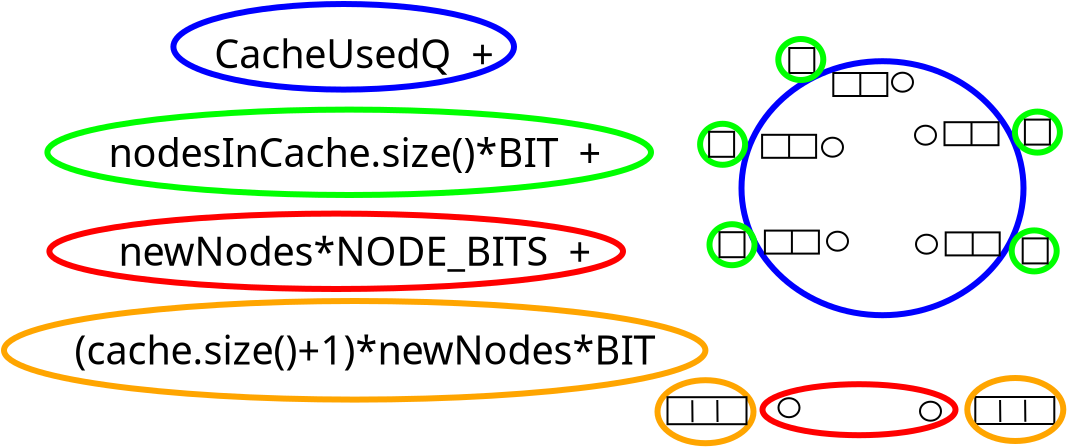 <?xml version="1.0" encoding="UTF-8"?>
<dia:diagram xmlns:dia="http://www.lysator.liu.se/~alla/dia/">
  <dia:layer name="Background" visible="true" active="true">
    <dia:object type="Standard - Ellipse" version="0" id="O0">
      <dia:attribute name="obj_pos">
        <dia:point val="11.55,22.25"/>
      </dia:attribute>
      <dia:attribute name="obj_bb">
        <dia:rectangle val="11.4,22.1;16.5,25.55"/>
      </dia:attribute>
      <dia:attribute name="elem_corner">
        <dia:point val="11.55,22.25"/>
      </dia:attribute>
      <dia:attribute name="elem_width">
        <dia:real val="4.8"/>
      </dia:attribute>
      <dia:attribute name="elem_height">
        <dia:real val="3.15"/>
      </dia:attribute>
      <dia:attribute name="border_width">
        <dia:real val="0.3"/>
      </dia:attribute>
      <dia:attribute name="border_color">
        <dia:color val="#ffa500"/>
      </dia:attribute>
      <dia:attribute name="show_background">
        <dia:boolean val="false"/>
      </dia:attribute>
    </dia:object>
    <dia:object type="Standard - Ellipse" version="0" id="O1">
      <dia:attribute name="obj_pos">
        <dia:point val="15.75,6.3"/>
      </dia:attribute>
      <dia:attribute name="obj_bb">
        <dia:rectangle val="15.6,6.15;30,19.15"/>
      </dia:attribute>
      <dia:attribute name="elem_corner">
        <dia:point val="15.75,6.3"/>
      </dia:attribute>
      <dia:attribute name="elem_width">
        <dia:real val="14.1"/>
      </dia:attribute>
      <dia:attribute name="elem_height">
        <dia:real val="12.7"/>
      </dia:attribute>
      <dia:attribute name="border_width">
        <dia:real val="0.3"/>
      </dia:attribute>
      <dia:attribute name="border_color">
        <dia:color val="#0000ff"/>
      </dia:attribute>
      <dia:attribute name="show_background">
        <dia:boolean val="false"/>
      </dia:attribute>
    </dia:object>
    <dia:object type="Standard - Ellipse" version="0" id="O2">
      <dia:attribute name="obj_pos">
        <dia:point val="16.8,22.45"/>
      </dia:attribute>
      <dia:attribute name="obj_bb">
        <dia:rectangle val="16.65,22.3;26.6,25.15"/>
      </dia:attribute>
      <dia:attribute name="elem_corner">
        <dia:point val="16.8,22.45"/>
      </dia:attribute>
      <dia:attribute name="elem_width">
        <dia:real val="9.65"/>
      </dia:attribute>
      <dia:attribute name="elem_height">
        <dia:real val="2.55"/>
      </dia:attribute>
      <dia:attribute name="border_width">
        <dia:real val="0.3"/>
      </dia:attribute>
      <dia:attribute name="border_color">
        <dia:color val="#ff0000"/>
      </dia:attribute>
      <dia:attribute name="show_background">
        <dia:boolean val="false"/>
      </dia:attribute>
    </dia:object>
    <dia:object type="Standard - Ellipse" version="0" id="O3">
      <dia:attribute name="obj_pos">
        <dia:point val="20.025,14.825"/>
      </dia:attribute>
      <dia:attribute name="obj_bb">
        <dia:rectangle val="19.975,14.775;21.125,15.825"/>
      </dia:attribute>
      <dia:attribute name="elem_corner">
        <dia:point val="20.025,14.825"/>
      </dia:attribute>
      <dia:attribute name="elem_width">
        <dia:real val="1.05"/>
      </dia:attribute>
      <dia:attribute name="elem_height">
        <dia:real val="0.95"/>
      </dia:attribute>
    </dia:object>
    <dia:object type="Standard - Ellipse" version="0" id="O4">
      <dia:attribute name="obj_pos">
        <dia:point val="24.425,9.525"/>
      </dia:attribute>
      <dia:attribute name="obj_bb">
        <dia:rectangle val="24.375,9.475;25.525,10.525"/>
      </dia:attribute>
      <dia:attribute name="elem_corner">
        <dia:point val="24.425,9.525"/>
      </dia:attribute>
      <dia:attribute name="elem_width">
        <dia:real val="1.05"/>
      </dia:attribute>
      <dia:attribute name="elem_height">
        <dia:real val="0.95"/>
      </dia:attribute>
    </dia:object>
    <dia:object type="Standard - Ellipse" version="0" id="O5">
      <dia:attribute name="obj_pos">
        <dia:point val="19.775,10.125"/>
      </dia:attribute>
      <dia:attribute name="obj_bb">
        <dia:rectangle val="19.725,10.075;20.875,11.125"/>
      </dia:attribute>
      <dia:attribute name="elem_corner">
        <dia:point val="19.775,10.125"/>
      </dia:attribute>
      <dia:attribute name="elem_width">
        <dia:real val="1.05"/>
      </dia:attribute>
      <dia:attribute name="elem_height">
        <dia:real val="0.95"/>
      </dia:attribute>
    </dia:object>
    <dia:object type="Standard - Ellipse" version="0" id="O6">
      <dia:attribute name="obj_pos">
        <dia:point val="23.275,6.875"/>
      </dia:attribute>
      <dia:attribute name="obj_bb">
        <dia:rectangle val="23.225,6.825;24.375,7.875"/>
      </dia:attribute>
      <dia:attribute name="elem_corner">
        <dia:point val="23.275,6.875"/>
      </dia:attribute>
      <dia:attribute name="elem_width">
        <dia:real val="1.05"/>
      </dia:attribute>
      <dia:attribute name="elem_height">
        <dia:real val="0.95"/>
      </dia:attribute>
    </dia:object>
    <dia:object type="Standard - Ellipse" version="0" id="O7">
      <dia:attribute name="obj_pos">
        <dia:point val="24.475,14.975"/>
      </dia:attribute>
      <dia:attribute name="obj_bb">
        <dia:rectangle val="24.425,14.925;25.575,15.975"/>
      </dia:attribute>
      <dia:attribute name="elem_corner">
        <dia:point val="24.475,14.975"/>
      </dia:attribute>
      <dia:attribute name="elem_width">
        <dia:real val="1.05"/>
      </dia:attribute>
      <dia:attribute name="elem_height">
        <dia:real val="0.95"/>
      </dia:attribute>
    </dia:object>
    <dia:object type="Standard - Ellipse" version="0" id="O8">
      <dia:attribute name="obj_pos">
        <dia:point val="17.6,23.15"/>
      </dia:attribute>
      <dia:attribute name="obj_bb">
        <dia:rectangle val="17.55,23.1;18.7,24.15"/>
      </dia:attribute>
      <dia:attribute name="elem_corner">
        <dia:point val="17.6,23.15"/>
      </dia:attribute>
      <dia:attribute name="elem_width">
        <dia:real val="1.05"/>
      </dia:attribute>
      <dia:attribute name="elem_height">
        <dia:real val="0.95"/>
      </dia:attribute>
    </dia:object>
    <dia:object type="Standard - Ellipse" version="0" id="O9">
      <dia:attribute name="obj_pos">
        <dia:point val="24.675,23.325"/>
      </dia:attribute>
      <dia:attribute name="obj_bb">
        <dia:rectangle val="24.625,23.275;25.775,24.325"/>
      </dia:attribute>
      <dia:attribute name="elem_corner">
        <dia:point val="24.675,23.325"/>
      </dia:attribute>
      <dia:attribute name="elem_width">
        <dia:real val="1.05"/>
      </dia:attribute>
      <dia:attribute name="elem_height">
        <dia:real val="0.95"/>
      </dia:attribute>
    </dia:object>
    <dia:group>
      <dia:object type="Standard - Box" version="0" id="O10">
        <dia:attribute name="obj_pos">
          <dia:point val="25.9,9.35"/>
        </dia:attribute>
        <dia:attribute name="obj_bb">
          <dia:rectangle val="25.85,9.3;28.65,10.55"/>
        </dia:attribute>
        <dia:attribute name="elem_corner">
          <dia:point val="25.9,9.35"/>
        </dia:attribute>
        <dia:attribute name="elem_width">
          <dia:real val="2.7"/>
        </dia:attribute>
        <dia:attribute name="elem_height">
          <dia:real val="1.15"/>
        </dia:attribute>
        <dia:attribute name="show_background">
          <dia:boolean val="true"/>
        </dia:attribute>
      </dia:object>
      <dia:object type="Standard - Line" version="0" id="O11">
        <dia:attribute name="obj_pos">
          <dia:point val="27.25,9.35"/>
        </dia:attribute>
        <dia:attribute name="obj_bb">
          <dia:rectangle val="27.2,9.3;27.3,10.55"/>
        </dia:attribute>
        <dia:attribute name="conn_endpoints">
          <dia:point val="27.25,9.35"/>
          <dia:point val="27.25,10.5"/>
        </dia:attribute>
        <dia:attribute name="numcp">
          <dia:int val="1"/>
        </dia:attribute>
        <dia:connections>
          <dia:connection handle="0" to="O10" connection="1"/>
          <dia:connection handle="1" to="O10" connection="6"/>
        </dia:connections>
      </dia:object>
    </dia:group>
    <dia:group>
      <dia:object type="Standard - Box" version="0" id="O12">
        <dia:attribute name="obj_pos">
          <dia:point val="20.34,6.89"/>
        </dia:attribute>
        <dia:attribute name="obj_bb">
          <dia:rectangle val="20.29,6.84;23.09,8.09"/>
        </dia:attribute>
        <dia:attribute name="elem_corner">
          <dia:point val="20.34,6.89"/>
        </dia:attribute>
        <dia:attribute name="elem_width">
          <dia:real val="2.7"/>
        </dia:attribute>
        <dia:attribute name="elem_height">
          <dia:real val="1.15"/>
        </dia:attribute>
        <dia:attribute name="show_background">
          <dia:boolean val="true"/>
        </dia:attribute>
      </dia:object>
      <dia:object type="Standard - Line" version="0" id="O13">
        <dia:attribute name="obj_pos">
          <dia:point val="21.69,6.89"/>
        </dia:attribute>
        <dia:attribute name="obj_bb">
          <dia:rectangle val="21.64,6.84;21.74,8.09"/>
        </dia:attribute>
        <dia:attribute name="conn_endpoints">
          <dia:point val="21.69,6.89"/>
          <dia:point val="21.69,8.04"/>
        </dia:attribute>
        <dia:attribute name="numcp">
          <dia:int val="1"/>
        </dia:attribute>
        <dia:connections>
          <dia:connection handle="0" to="O12" connection="1"/>
          <dia:connection handle="1" to="O12" connection="6"/>
        </dia:connections>
      </dia:object>
    </dia:group>
    <dia:group>
      <dia:object type="Standard - Box" version="0" id="O14">
        <dia:attribute name="obj_pos">
          <dia:point val="16.78,9.98"/>
        </dia:attribute>
        <dia:attribute name="obj_bb">
          <dia:rectangle val="16.73,9.93;19.53,11.18"/>
        </dia:attribute>
        <dia:attribute name="elem_corner">
          <dia:point val="16.78,9.98"/>
        </dia:attribute>
        <dia:attribute name="elem_width">
          <dia:real val="2.7"/>
        </dia:attribute>
        <dia:attribute name="elem_height">
          <dia:real val="1.15"/>
        </dia:attribute>
        <dia:attribute name="show_background">
          <dia:boolean val="true"/>
        </dia:attribute>
      </dia:object>
      <dia:object type="Standard - Line" version="0" id="O15">
        <dia:attribute name="obj_pos">
          <dia:point val="18.13,9.98"/>
        </dia:attribute>
        <dia:attribute name="obj_bb">
          <dia:rectangle val="18.08,9.93;18.18,11.18"/>
        </dia:attribute>
        <dia:attribute name="conn_endpoints">
          <dia:point val="18.13,9.98"/>
          <dia:point val="18.13,11.13"/>
        </dia:attribute>
        <dia:attribute name="numcp">
          <dia:int val="1"/>
        </dia:attribute>
        <dia:connections>
          <dia:connection handle="0" to="O14" connection="1"/>
          <dia:connection handle="1" to="O14" connection="6"/>
        </dia:connections>
      </dia:object>
    </dia:group>
    <dia:group>
      <dia:object type="Standard - Box" version="0" id="O16">
        <dia:attribute name="obj_pos">
          <dia:point val="16.92,14.77"/>
        </dia:attribute>
        <dia:attribute name="obj_bb">
          <dia:rectangle val="16.87,14.72;19.67,15.97"/>
        </dia:attribute>
        <dia:attribute name="elem_corner">
          <dia:point val="16.92,14.77"/>
        </dia:attribute>
        <dia:attribute name="elem_width">
          <dia:real val="2.7"/>
        </dia:attribute>
        <dia:attribute name="elem_height">
          <dia:real val="1.15"/>
        </dia:attribute>
        <dia:attribute name="show_background">
          <dia:boolean val="true"/>
        </dia:attribute>
      </dia:object>
      <dia:object type="Standard - Line" version="0" id="O17">
        <dia:attribute name="obj_pos">
          <dia:point val="18.27,14.77"/>
        </dia:attribute>
        <dia:attribute name="obj_bb">
          <dia:rectangle val="18.22,14.72;18.32,15.97"/>
        </dia:attribute>
        <dia:attribute name="conn_endpoints">
          <dia:point val="18.27,14.77"/>
          <dia:point val="18.27,15.92"/>
        </dia:attribute>
        <dia:attribute name="numcp">
          <dia:int val="1"/>
        </dia:attribute>
        <dia:connections>
          <dia:connection handle="0" to="O16" connection="1"/>
          <dia:connection handle="1" to="O16" connection="6"/>
        </dia:connections>
      </dia:object>
    </dia:group>
    <dia:group>
      <dia:object type="Standard - Box" version="0" id="O18">
        <dia:attribute name="obj_pos">
          <dia:point val="25.96,14.86"/>
        </dia:attribute>
        <dia:attribute name="obj_bb">
          <dia:rectangle val="25.91,14.81;28.71,16.06"/>
        </dia:attribute>
        <dia:attribute name="elem_corner">
          <dia:point val="25.96,14.86"/>
        </dia:attribute>
        <dia:attribute name="elem_width">
          <dia:real val="2.7"/>
        </dia:attribute>
        <dia:attribute name="elem_height">
          <dia:real val="1.15"/>
        </dia:attribute>
        <dia:attribute name="show_background">
          <dia:boolean val="true"/>
        </dia:attribute>
      </dia:object>
      <dia:object type="Standard - Line" version="0" id="O19">
        <dia:attribute name="obj_pos">
          <dia:point val="27.31,14.86"/>
        </dia:attribute>
        <dia:attribute name="obj_bb">
          <dia:rectangle val="27.26,14.81;27.36,16.06"/>
        </dia:attribute>
        <dia:attribute name="conn_endpoints">
          <dia:point val="27.31,14.86"/>
          <dia:point val="27.31,16.01"/>
        </dia:attribute>
        <dia:attribute name="numcp">
          <dia:int val="1"/>
        </dia:attribute>
        <dia:connections>
          <dia:connection handle="0" to="O18" connection="1"/>
          <dia:connection handle="1" to="O18" connection="6"/>
        </dia:connections>
      </dia:object>
    </dia:group>
    <dia:group>
      <dia:object type="Standard - Ellipse" version="0" id="O20">
        <dia:attribute name="obj_pos">
          <dia:point val="29.42,8.82"/>
        </dia:attribute>
        <dia:attribute name="obj_bb">
          <dia:rectangle val="29.27,8.67;31.82,11.02"/>
        </dia:attribute>
        <dia:attribute name="elem_corner">
          <dia:point val="29.42,8.82"/>
        </dia:attribute>
        <dia:attribute name="elem_width">
          <dia:real val="2.25"/>
        </dia:attribute>
        <dia:attribute name="elem_height">
          <dia:real val="2.05"/>
        </dia:attribute>
        <dia:attribute name="border_width">
          <dia:real val="0.3"/>
        </dia:attribute>
        <dia:attribute name="border_color">
          <dia:color val="#00ff00"/>
        </dia:attribute>
        <dia:attribute name="show_background">
          <dia:boolean val="false"/>
        </dia:attribute>
      </dia:object>
      <dia:object type="Standard - Box" version="0" id="O21">
        <dia:attribute name="obj_pos">
          <dia:point val="29.92,9.22"/>
        </dia:attribute>
        <dia:attribute name="obj_bb">
          <dia:rectangle val="29.87,9.17;31.22,10.52"/>
        </dia:attribute>
        <dia:attribute name="elem_corner">
          <dia:point val="29.92,9.22"/>
        </dia:attribute>
        <dia:attribute name="elem_width">
          <dia:real val="1.25"/>
        </dia:attribute>
        <dia:attribute name="elem_height">
          <dia:real val="1.25"/>
        </dia:attribute>
        <dia:attribute name="show_background">
          <dia:boolean val="true"/>
        </dia:attribute>
      </dia:object>
    </dia:group>
    <dia:group>
      <dia:object type="Standard - Ellipse" version="0" id="O22">
        <dia:attribute name="obj_pos">
          <dia:point val="29.26,14.76"/>
        </dia:attribute>
        <dia:attribute name="obj_bb">
          <dia:rectangle val="29.11,14.61;31.66,16.96"/>
        </dia:attribute>
        <dia:attribute name="elem_corner">
          <dia:point val="29.26,14.76"/>
        </dia:attribute>
        <dia:attribute name="elem_width">
          <dia:real val="2.25"/>
        </dia:attribute>
        <dia:attribute name="elem_height">
          <dia:real val="2.05"/>
        </dia:attribute>
        <dia:attribute name="border_width">
          <dia:real val="0.3"/>
        </dia:attribute>
        <dia:attribute name="border_color">
          <dia:color val="#00ff00"/>
        </dia:attribute>
        <dia:attribute name="show_background">
          <dia:boolean val="false"/>
        </dia:attribute>
      </dia:object>
      <dia:object type="Standard - Box" version="0" id="O23">
        <dia:attribute name="obj_pos">
          <dia:point val="29.81,15.16"/>
        </dia:attribute>
        <dia:attribute name="obj_bb">
          <dia:rectangle val="29.76,15.11;31.11,16.46"/>
        </dia:attribute>
        <dia:attribute name="elem_corner">
          <dia:point val="29.81,15.16"/>
        </dia:attribute>
        <dia:attribute name="elem_width">
          <dia:real val="1.25"/>
        </dia:attribute>
        <dia:attribute name="elem_height">
          <dia:real val="1.25"/>
        </dia:attribute>
        <dia:attribute name="show_background">
          <dia:boolean val="true"/>
        </dia:attribute>
      </dia:object>
    </dia:group>
    <dia:group>
      <dia:object type="Standard - Box" version="0" id="O24">
        <dia:attribute name="obj_pos">
          <dia:point val="18.14,5.64"/>
        </dia:attribute>
        <dia:attribute name="obj_bb">
          <dia:rectangle val="18.09,5.59;19.44,6.94"/>
        </dia:attribute>
        <dia:attribute name="elem_corner">
          <dia:point val="18.14,5.64"/>
        </dia:attribute>
        <dia:attribute name="elem_width">
          <dia:real val="1.25"/>
        </dia:attribute>
        <dia:attribute name="elem_height">
          <dia:real val="1.25"/>
        </dia:attribute>
        <dia:attribute name="show_background">
          <dia:boolean val="true"/>
        </dia:attribute>
      </dia:object>
      <dia:object type="Standard - Ellipse" version="0" id="O25">
        <dia:attribute name="obj_pos">
          <dia:point val="17.59,5.19"/>
        </dia:attribute>
        <dia:attribute name="obj_bb">
          <dia:rectangle val="17.44,5.04;19.99,7.39"/>
        </dia:attribute>
        <dia:attribute name="elem_corner">
          <dia:point val="17.59,5.19"/>
        </dia:attribute>
        <dia:attribute name="elem_width">
          <dia:real val="2.25"/>
        </dia:attribute>
        <dia:attribute name="elem_height">
          <dia:real val="2.05"/>
        </dia:attribute>
        <dia:attribute name="border_width">
          <dia:real val="0.3"/>
        </dia:attribute>
        <dia:attribute name="border_color">
          <dia:color val="#00ff00"/>
        </dia:attribute>
        <dia:attribute name="show_background">
          <dia:boolean val="false"/>
        </dia:attribute>
      </dia:object>
    </dia:group>
    <dia:group>
      <dia:object type="Standard - Ellipse" version="0" id="O26">
        <dia:attribute name="obj_pos">
          <dia:point val="14.15,14.45"/>
        </dia:attribute>
        <dia:attribute name="obj_bb">
          <dia:rectangle val="14,14.3;16.55,16.65"/>
        </dia:attribute>
        <dia:attribute name="elem_corner">
          <dia:point val="14.15,14.45"/>
        </dia:attribute>
        <dia:attribute name="elem_width">
          <dia:real val="2.25"/>
        </dia:attribute>
        <dia:attribute name="elem_height">
          <dia:real val="2.05"/>
        </dia:attribute>
        <dia:attribute name="border_width">
          <dia:real val="0.3"/>
        </dia:attribute>
        <dia:attribute name="border_color">
          <dia:color val="#00ff00"/>
        </dia:attribute>
        <dia:attribute name="show_background">
          <dia:boolean val="false"/>
        </dia:attribute>
      </dia:object>
      <dia:object type="Standard - Box" version="0" id="O27">
        <dia:attribute name="obj_pos">
          <dia:point val="14.65,14.85"/>
        </dia:attribute>
        <dia:attribute name="obj_bb">
          <dia:rectangle val="14.6,14.8;15.95,16.15"/>
        </dia:attribute>
        <dia:attribute name="elem_corner">
          <dia:point val="14.65,14.85"/>
        </dia:attribute>
        <dia:attribute name="elem_width">
          <dia:real val="1.25"/>
        </dia:attribute>
        <dia:attribute name="elem_height">
          <dia:real val="1.25"/>
        </dia:attribute>
        <dia:attribute name="show_background">
          <dia:boolean val="true"/>
        </dia:attribute>
      </dia:object>
    </dia:group>
    <dia:group>
      <dia:object type="Standard - Box" version="0" id="O28">
        <dia:attribute name="obj_pos">
          <dia:point val="12.05,23.1"/>
        </dia:attribute>
        <dia:attribute name="obj_bb">
          <dia:rectangle val="12,23.05;16.05,24.5"/>
        </dia:attribute>
        <dia:attribute name="elem_corner">
          <dia:point val="12.05,23.1"/>
        </dia:attribute>
        <dia:attribute name="elem_width">
          <dia:real val="3.95"/>
        </dia:attribute>
        <dia:attribute name="elem_height">
          <dia:real val="1.35"/>
        </dia:attribute>
        <dia:attribute name="show_background">
          <dia:boolean val="true"/>
        </dia:attribute>
      </dia:object>
      <dia:object type="Standard - Line" version="0" id="O29">
        <dia:attribute name="obj_pos">
          <dia:point val="13.289,23.25"/>
        </dia:attribute>
        <dia:attribute name="obj_bb">
          <dia:rectangle val="13.238,23.2;13.351,24.401"/>
        </dia:attribute>
        <dia:attribute name="conn_endpoints">
          <dia:point val="13.289,23.25"/>
          <dia:point val="13.3,24.35"/>
        </dia:attribute>
        <dia:attribute name="numcp">
          <dia:int val="1"/>
        </dia:attribute>
      </dia:object>
      <dia:object type="Standard - Line" version="0" id="O30">
        <dia:attribute name="obj_pos">
          <dia:point val="14.54,23.241"/>
        </dia:attribute>
        <dia:attribute name="obj_bb">
          <dia:rectangle val="14.49,23.19;14.602,24.391"/>
        </dia:attribute>
        <dia:attribute name="conn_endpoints">
          <dia:point val="14.54,23.241"/>
          <dia:point val="14.552,24.34"/>
        </dia:attribute>
        <dia:attribute name="numcp">
          <dia:int val="1"/>
        </dia:attribute>
      </dia:object>
    </dia:group>
    <dia:group>
      <dia:object type="Standard - Box" version="0" id="O31">
        <dia:attribute name="obj_pos">
          <dia:point val="27.44,23.09"/>
        </dia:attribute>
        <dia:attribute name="obj_bb">
          <dia:rectangle val="27.39,23.04;31.44,24.49"/>
        </dia:attribute>
        <dia:attribute name="elem_corner">
          <dia:point val="27.44,23.09"/>
        </dia:attribute>
        <dia:attribute name="elem_width">
          <dia:real val="3.95"/>
        </dia:attribute>
        <dia:attribute name="elem_height">
          <dia:real val="1.35"/>
        </dia:attribute>
        <dia:attribute name="show_background">
          <dia:boolean val="true"/>
        </dia:attribute>
      </dia:object>
      <dia:object type="Standard - Line" version="0" id="O32">
        <dia:attribute name="obj_pos">
          <dia:point val="28.679,23.24"/>
        </dia:attribute>
        <dia:attribute name="obj_bb">
          <dia:rectangle val="28.628,23.19;28.741,24.39"/>
        </dia:attribute>
        <dia:attribute name="conn_endpoints">
          <dia:point val="28.679,23.24"/>
          <dia:point val="28.69,24.34"/>
        </dia:attribute>
        <dia:attribute name="numcp">
          <dia:int val="1"/>
        </dia:attribute>
      </dia:object>
      <dia:object type="Standard - Line" version="0" id="O33">
        <dia:attribute name="obj_pos">
          <dia:point val="29.93,23.23"/>
        </dia:attribute>
        <dia:attribute name="obj_bb">
          <dia:rectangle val="29.88,23.18;29.992,24.381"/>
        </dia:attribute>
        <dia:attribute name="conn_endpoints">
          <dia:point val="29.93,23.23"/>
          <dia:point val="29.942,24.33"/>
        </dia:attribute>
        <dia:attribute name="numcp">
          <dia:int val="1"/>
        </dia:attribute>
      </dia:object>
    </dia:group>
    <dia:object type="Standard - Ellipse" version="0" id="O34">
      <dia:attribute name="obj_pos">
        <dia:point val="27.04,22.14"/>
      </dia:attribute>
      <dia:attribute name="obj_bb">
        <dia:rectangle val="26.89,21.99;31.99,25.44"/>
      </dia:attribute>
      <dia:attribute name="elem_corner">
        <dia:point val="27.04,22.14"/>
      </dia:attribute>
      <dia:attribute name="elem_width">
        <dia:real val="4.8"/>
      </dia:attribute>
      <dia:attribute name="elem_height">
        <dia:real val="3.15"/>
      </dia:attribute>
      <dia:attribute name="border_width">
        <dia:real val="0.3"/>
      </dia:attribute>
      <dia:attribute name="border_color">
        <dia:color val="#ffa500"/>
      </dia:attribute>
      <dia:attribute name="show_background">
        <dia:boolean val="false"/>
      </dia:attribute>
    </dia:object>
    <dia:group>
      <dia:object type="Standard - Ellipse" version="0" id="O35">
        <dia:attribute name="obj_pos">
          <dia:point val="13.68,9.43"/>
        </dia:attribute>
        <dia:attribute name="obj_bb">
          <dia:rectangle val="13.53,9.28;16.08,11.63"/>
        </dia:attribute>
        <dia:attribute name="elem_corner">
          <dia:point val="13.68,9.43"/>
        </dia:attribute>
        <dia:attribute name="elem_width">
          <dia:real val="2.25"/>
        </dia:attribute>
        <dia:attribute name="elem_height">
          <dia:real val="2.05"/>
        </dia:attribute>
        <dia:attribute name="border_width">
          <dia:real val="0.3"/>
        </dia:attribute>
        <dia:attribute name="border_color">
          <dia:color val="#00ff00"/>
        </dia:attribute>
        <dia:attribute name="show_background">
          <dia:boolean val="false"/>
        </dia:attribute>
      </dia:object>
      <dia:object type="Standard - Box" version="0" id="O36">
        <dia:attribute name="obj_pos">
          <dia:point val="14.13,9.83"/>
        </dia:attribute>
        <dia:attribute name="obj_bb">
          <dia:rectangle val="14.08,9.78;15.43,11.13"/>
        </dia:attribute>
        <dia:attribute name="elem_corner">
          <dia:point val="14.13,9.83"/>
        </dia:attribute>
        <dia:attribute name="elem_width">
          <dia:real val="1.25"/>
        </dia:attribute>
        <dia:attribute name="elem_height">
          <dia:real val="1.25"/>
        </dia:attribute>
        <dia:attribute name="show_background">
          <dia:boolean val="true"/>
        </dia:attribute>
      </dia:object>
    </dia:group>
    <dia:group>
      <dia:object type="Standard - Ellipse" version="0" id="O37">
        <dia:attribute name="obj_pos">
          <dia:point val="-21.125,18.29"/>
        </dia:attribute>
        <dia:attribute name="obj_bb">
          <dia:rectangle val="-21.275,18.14;14.095,23.37"/>
        </dia:attribute>
        <dia:attribute name="elem_corner">
          <dia:point val="-21.125,18.29"/>
        </dia:attribute>
        <dia:attribute name="elem_width">
          <dia:real val="35.07"/>
        </dia:attribute>
        <dia:attribute name="elem_height">
          <dia:real val="4.93"/>
        </dia:attribute>
        <dia:attribute name="border_width">
          <dia:real val="0.3"/>
        </dia:attribute>
        <dia:attribute name="border_color">
          <dia:color val="#ffa500"/>
        </dia:attribute>
        <dia:attribute name="show_background">
          <dia:boolean val="false"/>
        </dia:attribute>
      </dia:object>
      <dia:object type="Standard - Ellipse" version="0" id="O38">
        <dia:attribute name="obj_pos">
          <dia:point val="-18.955,8.72"/>
        </dia:attribute>
        <dia:attribute name="obj_bb">
          <dia:rectangle val="-19.105,8.57;11.375,13.14"/>
        </dia:attribute>
        <dia:attribute name="elem_corner">
          <dia:point val="-18.955,8.72"/>
        </dia:attribute>
        <dia:attribute name="elem_width">
          <dia:real val="30.18"/>
        </dia:attribute>
        <dia:attribute name="elem_height">
          <dia:real val="4.27"/>
        </dia:attribute>
        <dia:attribute name="border_width">
          <dia:real val="0.3"/>
        </dia:attribute>
        <dia:attribute name="border_color">
          <dia:color val="#00ff00"/>
        </dia:attribute>
        <dia:attribute name="show_background">
          <dia:boolean val="false"/>
        </dia:attribute>
      </dia:object>
      <dia:object type="Standard - Ellipse" version="0" id="O39">
        <dia:attribute name="obj_pos">
          <dia:point val="-18.855,13.92"/>
        </dia:attribute>
        <dia:attribute name="obj_bb">
          <dia:rectangle val="-19.005,13.77;9.975,17.84"/>
        </dia:attribute>
        <dia:attribute name="elem_corner">
          <dia:point val="-18.855,13.92"/>
        </dia:attribute>
        <dia:attribute name="elem_width">
          <dia:real val="28.68"/>
        </dia:attribute>
        <dia:attribute name="elem_height">
          <dia:real val="3.77"/>
        </dia:attribute>
        <dia:attribute name="border_width">
          <dia:real val="0.3"/>
        </dia:attribute>
        <dia:attribute name="border_color">
          <dia:color val="#ff0000"/>
        </dia:attribute>
        <dia:attribute name="show_background">
          <dia:boolean val="false"/>
        </dia:attribute>
      </dia:object>
      <dia:object type="Standard - Ellipse" version="0" id="O40">
        <dia:attribute name="obj_pos">
          <dia:point val="-12.655,3.44"/>
        </dia:attribute>
        <dia:attribute name="obj_bb">
          <dia:rectangle val="-12.805,3.29;4.525,7.87"/>
        </dia:attribute>
        <dia:attribute name="elem_corner">
          <dia:point val="-12.655,3.44"/>
        </dia:attribute>
        <dia:attribute name="elem_width">
          <dia:real val="17.03"/>
        </dia:attribute>
        <dia:attribute name="elem_height">
          <dia:real val="4.28"/>
        </dia:attribute>
        <dia:attribute name="border_width">
          <dia:real val="0.3"/>
        </dia:attribute>
        <dia:attribute name="border_color">
          <dia:color val="#0000ff"/>
        </dia:attribute>
        <dia:attribute name="show_background">
          <dia:boolean val="false"/>
        </dia:attribute>
      </dia:object>
      <dia:object type="Standard - Text" version="1" id="O41">
        <dia:attribute name="obj_pos">
          <dia:point val="-3.075,13.29"/>
        </dia:attribute>
        <dia:attribute name="obj_bb">
          <dia:rectangle val="-18.916,4.73;12.766,21.85"/>
        </dia:attribute>
        <dia:attribute name="text">
          <dia:composite type="text">
            <dia:attribute name="string">
              <dia:string>#CacheUsedQ  +  

nodesInCache.size()*BIT  +  

newNodes*NODE_BITS  +  

(cache.size()+1)*newNodes*BIT#</dia:string>
            </dia:attribute>
            <dia:attribute name="font">
              <dia:font family="sans" style="0" name="Helvetica"/>
            </dia:attribute>
            <dia:attribute name="height">
              <dia:real val="2.469"/>
            </dia:attribute>
            <dia:attribute name="pos">
              <dia:point val="-3.075,6.565"/>
            </dia:attribute>
            <dia:attribute name="color">
              <dia:color val="#000000"/>
            </dia:attribute>
            <dia:attribute name="alignment">
              <dia:enum val="1"/>
            </dia:attribute>
          </dia:composite>
        </dia:attribute>
        <dia:attribute name="valign">
          <dia:enum val="2"/>
        </dia:attribute>
      </dia:object>
    </dia:group>
  </dia:layer>
</dia:diagram>
